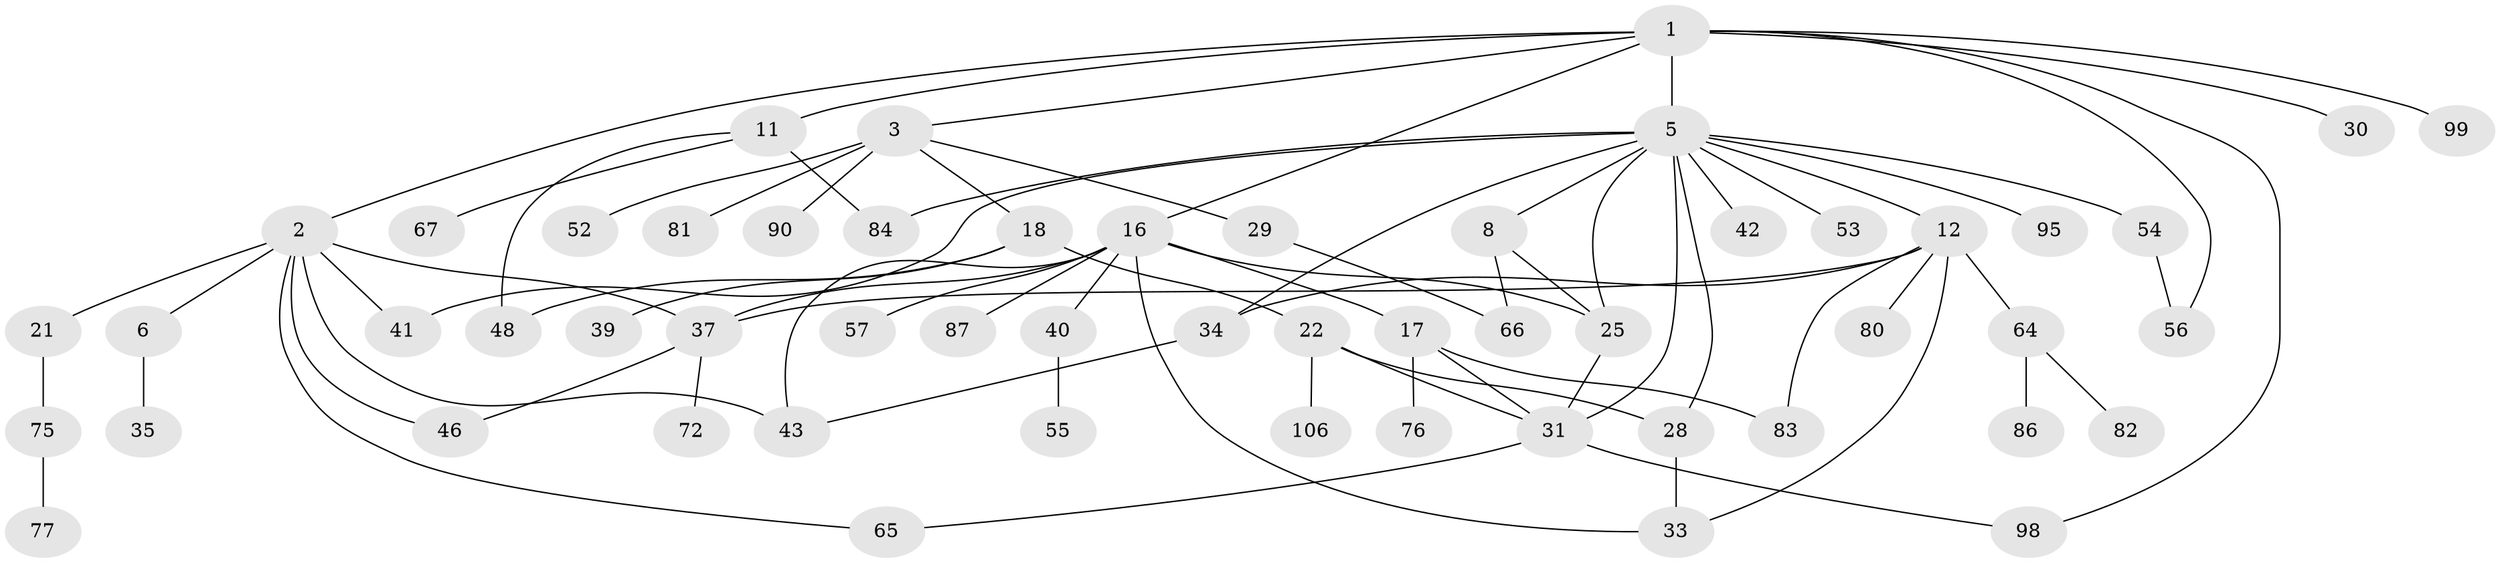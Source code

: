 // original degree distribution, {6: 0.045454545454545456, 7: 0.00909090909090909, 5: 0.03636363636363636, 2: 0.34545454545454546, 3: 0.19090909090909092, 4: 0.08181818181818182, 1: 0.2909090909090909}
// Generated by graph-tools (version 1.1) at 2025/13/03/09/25 04:13:25]
// undirected, 55 vertices, 76 edges
graph export_dot {
graph [start="1"]
  node [color=gray90,style=filled];
  1 [super="+4"];
  2 [super="+9+79"];
  3 [super="+26"];
  5 [super="+10+23+7"];
  6 [super="+32"];
  8 [super="+36"];
  11 [super="+73"];
  12 [super="+14+15"];
  16 [super="+44"];
  17;
  18 [super="+20+71"];
  21 [super="+49"];
  22 [super="+24"];
  25 [super="+85"];
  28 [super="+70+104"];
  29 [super="+68"];
  30;
  31 [super="+47+50"];
  33;
  34;
  35 [super="+102"];
  37 [super="+59+61"];
  39 [super="+101"];
  40;
  41;
  42 [super="+74"];
  43 [super="+69"];
  46;
  48 [super="+58"];
  52 [super="+89"];
  53 [super="+100"];
  54;
  55;
  56;
  57;
  64;
  65 [super="+103"];
  66;
  67;
  72;
  75;
  76;
  77;
  80 [super="+94"];
  81;
  82;
  83;
  84 [super="+93"];
  86;
  87;
  90;
  95;
  98;
  99;
  106;
  1 -- 2;
  1 -- 3;
  1 -- 16;
  1 -- 30;
  1 -- 56;
  1 -- 98;
  1 -- 99;
  1 -- 5;
  1 -- 11;
  2 -- 6;
  2 -- 21;
  2 -- 41;
  2 -- 46;
  2 -- 65;
  2 -- 37;
  2 -- 43;
  3 -- 18;
  3 -- 81;
  3 -- 90;
  3 -- 52;
  3 -- 29;
  5 -- 53;
  5 -- 84;
  5 -- 34;
  5 -- 12 [weight=2];
  5 -- 54;
  5 -- 25;
  5 -- 28;
  5 -- 95;
  5 -- 41;
  5 -- 42;
  5 -- 8;
  5 -- 31;
  6 -- 35;
  8 -- 66;
  8 -- 25;
  11 -- 67;
  11 -- 48;
  11 -- 84;
  12 -- 64;
  12 -- 80;
  12 -- 33;
  12 -- 83;
  12 -- 34;
  12 -- 37;
  16 -- 17;
  16 -- 37;
  16 -- 40;
  16 -- 33;
  16 -- 87;
  16 -- 57;
  16 -- 43;
  16 -- 25;
  17 -- 31;
  17 -- 76;
  17 -- 83;
  18 -- 48;
  18 -- 22;
  18 -- 39;
  21 -- 75;
  22 -- 106;
  22 -- 28;
  22 -- 31;
  25 -- 31;
  28 -- 33;
  29 -- 66;
  31 -- 98;
  31 -- 65;
  34 -- 43;
  37 -- 72;
  37 -- 46;
  40 -- 55;
  54 -- 56;
  64 -- 82;
  64 -- 86;
  75 -- 77;
}
